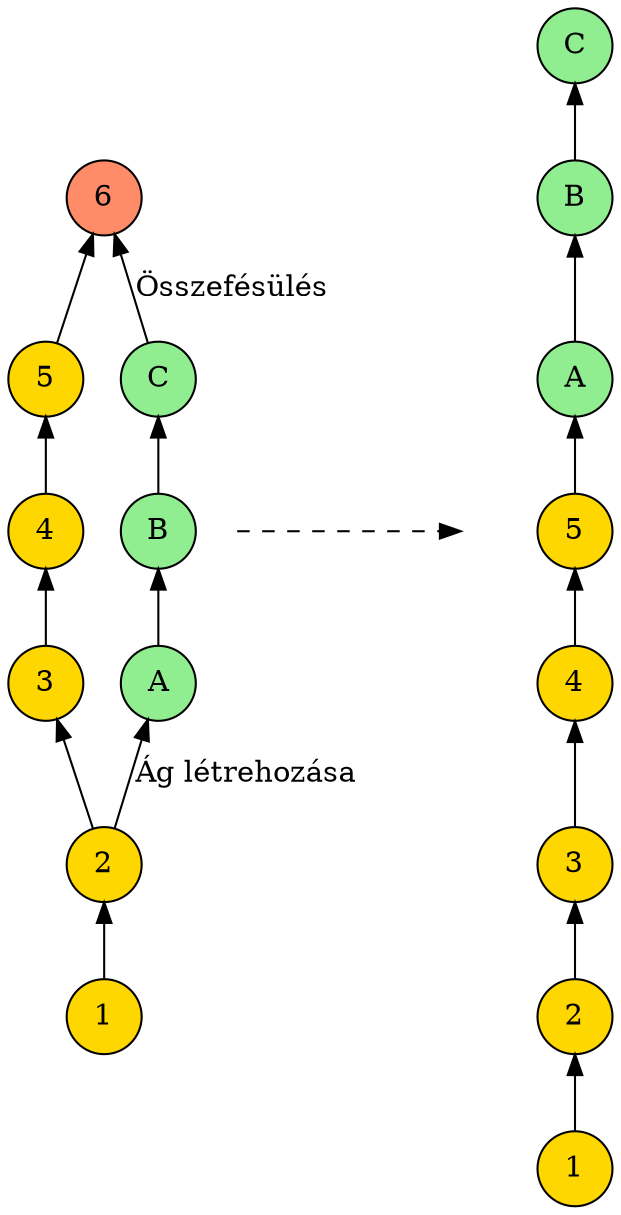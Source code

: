 digraph git {
    graph [dpi=300]
    rankdir="BT"

    c1_1 [label="1", shape="circle", style="filled", fillcolor="gold"]
    c2_1 [label="2", shape="circle", style="filled", fillcolor="gold"]
    c3_1 [label="3", shape="circle", style="filled", fillcolor="gold"]
    c4_1 [label="4", shape="circle", style="filled", fillcolor="gold"]
    c5_1 [label="5", shape="circle", style="filled", fillcolor="gold"]
    c6_1 [label="6", shape="circle", style="filled", fillcolor="salmon1"]
    ca_1 [label="A", shape="circle", style="filled", fillcolor="lightgreen"]
    cb_1 [label="B", shape="circle", style="filled", fillcolor="lightgreen"]
    cc_1 [label="C", shape="circle", style="filled", fillcolor="lightgreen"]

    c1_1 -> c2_1
    c2_1 -> c3_1
    c3_1 -> c4_1
    c4_1 -> c5_1
    c5_1 -> c6_1
    ca_1 -> cb_1
    cb_1 -> cc_1

    c2_1 -> ca_1 [label="Ág létrehozása"]
    cc_1 -> c6_1 [label="Összefésülés"]

    c1_2 [label="1", shape="circle", style="filled", fillcolor="gold"]
    c2_2 [label="2", shape="circle", style="filled", fillcolor="gold"]
    c3_2 [label="3", shape="circle", style="filled", fillcolor="gold"]
    c4_2 [label="4", shape="circle", style="filled", fillcolor="gold"]
    c5_2 [label="5", shape="circle", style="filled", fillcolor="gold"]
    ca_2 [label="A", shape="circle", style="filled", fillcolor="lightgreen"]
    cb_2 [label="B", shape="circle", style="filled", fillcolor="lightgreen"]
    cc_2 [label="C", shape="circle", style="filled", fillcolor="lightgreen"]

    c1_2 -> c2_2 -> c3_2 -> c4_2 -> c5_2 -> ca_2 -> cb_2 -> cc_2

    cb_1 -> temp1 [style="invis", minlen=0]
    temp1 -> temp2 [minlen=3, style="dashed"]
    temp2 ->  c5_2 [style="invis"]

    temp1 [shape="plaintext", label="", width=0]
    temp2 [shape="plaintext", label="", width=0]

    {rank="same"; c4_1; cb_1; temp1; temp2 c5_2}

}